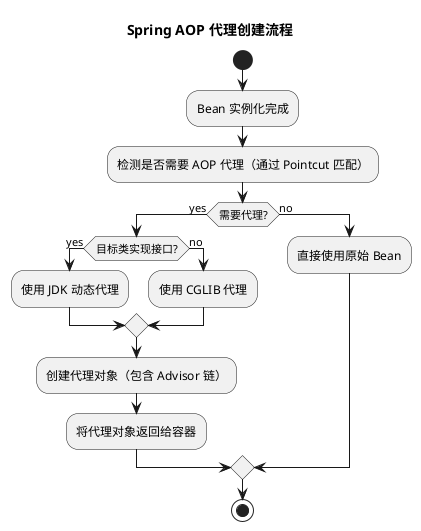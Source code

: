 @startuml
title Spring AOP 代理创建流程

start
:Bean 实例化完成;

:检测是否需要 AOP 代理（通过 Pointcut 匹配）;

if (需要代理?) then (yes)
  if (目标类实现接口?) then (yes)
    :使用 JDK 动态代理;
  else (no)
    :使用 CGLIB 代理;
  endif

  :创建代理对象（包含 Advisor 链）;
  :将代理对象返回给容器;
else (no)
  :直接使用原始 Bean;
endif

stop
@enduml
